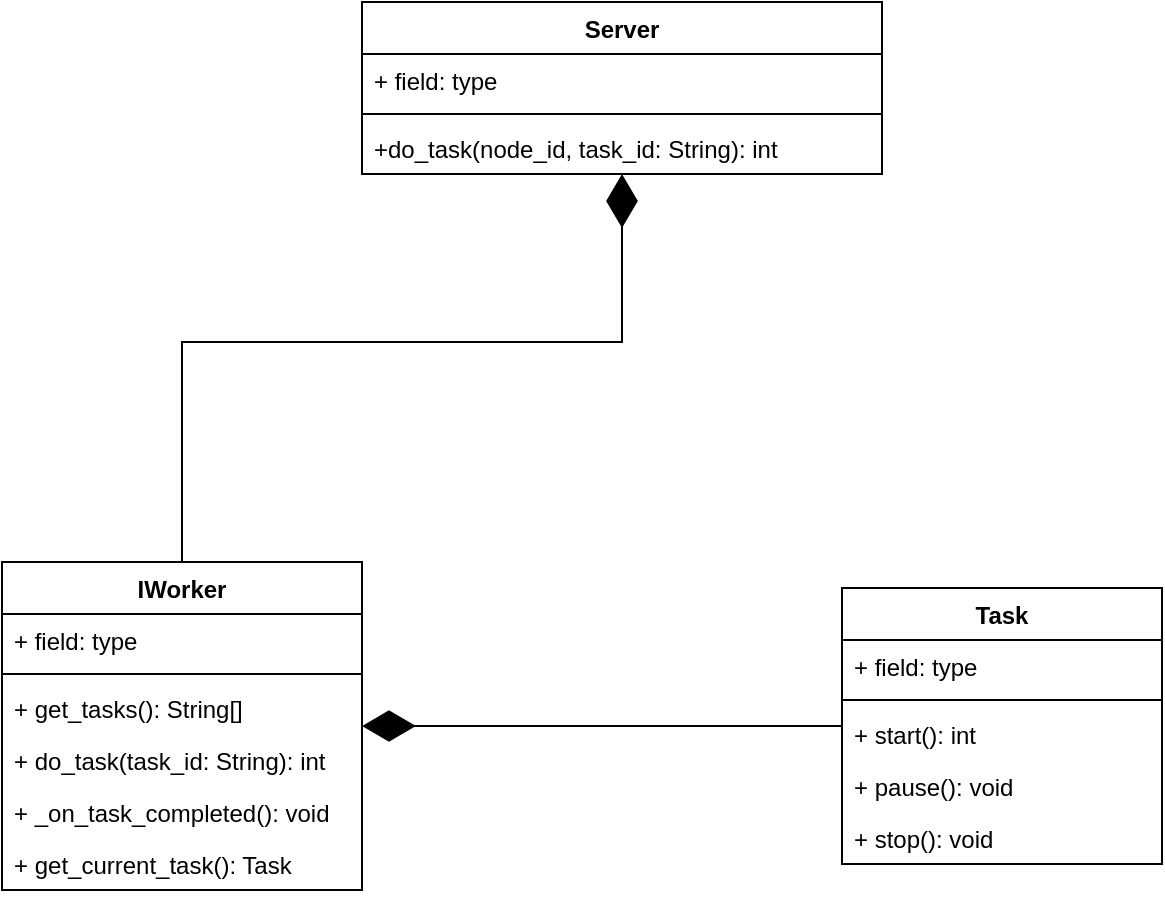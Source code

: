 <mxfile version="21.1.2" type="device">
  <diagram name="Seite-1" id="Rq7WY8Bnx5iAn5mEwV2S">
    <mxGraphModel dx="1418" dy="1989" grid="1" gridSize="10" guides="1" tooltips="1" connect="1" arrows="1" fold="1" page="1" pageScale="1" pageWidth="827" pageHeight="1169" math="0" shadow="0">
      <root>
        <mxCell id="0" />
        <mxCell id="1" parent="0" />
        <mxCell id="5dACdSMe_PAP9fYF3nIo-1" value="IWorker" style="swimlane;fontStyle=1;align=center;verticalAlign=top;childLayout=stackLayout;horizontal=1;startSize=26;horizontalStack=0;resizeParent=1;resizeParentMax=0;resizeLast=0;collapsible=1;marginBottom=0;whiteSpace=wrap;html=1;" parent="1" vertex="1">
          <mxGeometry x="100" y="270" width="180" height="164" as="geometry" />
        </mxCell>
        <mxCell id="5dACdSMe_PAP9fYF3nIo-2" value="+ field: type" style="text;strokeColor=none;fillColor=none;align=left;verticalAlign=top;spacingLeft=4;spacingRight=4;overflow=hidden;rotatable=0;points=[[0,0.5],[1,0.5]];portConstraint=eastwest;whiteSpace=wrap;html=1;" parent="5dACdSMe_PAP9fYF3nIo-1" vertex="1">
          <mxGeometry y="26" width="180" height="26" as="geometry" />
        </mxCell>
        <mxCell id="5dACdSMe_PAP9fYF3nIo-3" value="" style="line;strokeWidth=1;fillColor=none;align=left;verticalAlign=middle;spacingTop=-1;spacingLeft=3;spacingRight=3;rotatable=0;labelPosition=right;points=[];portConstraint=eastwest;strokeColor=inherit;" parent="5dACdSMe_PAP9fYF3nIo-1" vertex="1">
          <mxGeometry y="52" width="180" height="8" as="geometry" />
        </mxCell>
        <mxCell id="5dACdSMe_PAP9fYF3nIo-4" value="+ get_tasks(): String[]" style="text;strokeColor=none;fillColor=none;align=left;verticalAlign=top;spacingLeft=4;spacingRight=4;overflow=hidden;rotatable=0;points=[[0,0.5],[1,0.5]];portConstraint=eastwest;whiteSpace=wrap;html=1;" parent="5dACdSMe_PAP9fYF3nIo-1" vertex="1">
          <mxGeometry y="60" width="180" height="26" as="geometry" />
        </mxCell>
        <mxCell id="5dACdSMe_PAP9fYF3nIo-9" value="+ do_task(task_id: String): int" style="text;strokeColor=none;fillColor=none;align=left;verticalAlign=top;spacingLeft=4;spacingRight=4;overflow=hidden;rotatable=0;points=[[0,0.5],[1,0.5]];portConstraint=eastwest;whiteSpace=wrap;html=1;" parent="5dACdSMe_PAP9fYF3nIo-1" vertex="1">
          <mxGeometry y="86" width="180" height="26" as="geometry" />
        </mxCell>
        <mxCell id="5dACdSMe_PAP9fYF3nIo-10" value="+ _on_task_completed(): void" style="text;strokeColor=none;fillColor=none;align=left;verticalAlign=top;spacingLeft=4;spacingRight=4;overflow=hidden;rotatable=0;points=[[0,0.5],[1,0.5]];portConstraint=eastwest;whiteSpace=wrap;html=1;" parent="5dACdSMe_PAP9fYF3nIo-1" vertex="1">
          <mxGeometry y="112" width="180" height="26" as="geometry" />
        </mxCell>
        <mxCell id="5dACdSMe_PAP9fYF3nIo-13" value="+ get_current_task(): Task" style="text;strokeColor=none;fillColor=none;align=left;verticalAlign=top;spacingLeft=4;spacingRight=4;overflow=hidden;rotatable=0;points=[[0,0.5],[1,0.5]];portConstraint=eastwest;whiteSpace=wrap;html=1;" parent="5dACdSMe_PAP9fYF3nIo-1" vertex="1">
          <mxGeometry y="138" width="180" height="26" as="geometry" />
        </mxCell>
        <mxCell id="5dACdSMe_PAP9fYF3nIo-5" value="Task" style="swimlane;fontStyle=1;align=center;verticalAlign=top;childLayout=stackLayout;horizontal=1;startSize=26;horizontalStack=0;resizeParent=1;resizeParentMax=0;resizeLast=0;collapsible=1;marginBottom=0;whiteSpace=wrap;html=1;" parent="1" vertex="1">
          <mxGeometry x="520" y="283" width="160" height="138" as="geometry" />
        </mxCell>
        <mxCell id="5dACdSMe_PAP9fYF3nIo-6" value="+ field: type" style="text;strokeColor=none;fillColor=none;align=left;verticalAlign=top;spacingLeft=4;spacingRight=4;overflow=hidden;rotatable=0;points=[[0,0.5],[1,0.5]];portConstraint=eastwest;whiteSpace=wrap;html=1;" parent="5dACdSMe_PAP9fYF3nIo-5" vertex="1">
          <mxGeometry y="26" width="160" height="26" as="geometry" />
        </mxCell>
        <mxCell id="5dACdSMe_PAP9fYF3nIo-7" value="" style="line;strokeWidth=1;fillColor=none;align=left;verticalAlign=middle;spacingTop=-1;spacingLeft=3;spacingRight=3;rotatable=0;labelPosition=right;points=[];portConstraint=eastwest;strokeColor=inherit;" parent="5dACdSMe_PAP9fYF3nIo-5" vertex="1">
          <mxGeometry y="52" width="160" height="8" as="geometry" />
        </mxCell>
        <mxCell id="5dACdSMe_PAP9fYF3nIo-8" value="+ start(): int" style="text;strokeColor=none;fillColor=none;align=left;verticalAlign=top;spacingLeft=4;spacingRight=4;overflow=hidden;rotatable=0;points=[[0,0.5],[1,0.5]];portConstraint=eastwest;whiteSpace=wrap;html=1;" parent="5dACdSMe_PAP9fYF3nIo-5" vertex="1">
          <mxGeometry y="60" width="160" height="26" as="geometry" />
        </mxCell>
        <mxCell id="5dACdSMe_PAP9fYF3nIo-11" value="+ pause(): void" style="text;strokeColor=none;fillColor=none;align=left;verticalAlign=top;spacingLeft=4;spacingRight=4;overflow=hidden;rotatable=0;points=[[0,0.5],[1,0.5]];portConstraint=eastwest;whiteSpace=wrap;html=1;" parent="5dACdSMe_PAP9fYF3nIo-5" vertex="1">
          <mxGeometry y="86" width="160" height="26" as="geometry" />
        </mxCell>
        <mxCell id="5dACdSMe_PAP9fYF3nIo-12" value="+ stop(): void" style="text;strokeColor=none;fillColor=none;align=left;verticalAlign=top;spacingLeft=4;spacingRight=4;overflow=hidden;rotatable=0;points=[[0,0.5],[1,0.5]];portConstraint=eastwest;whiteSpace=wrap;html=1;" parent="5dACdSMe_PAP9fYF3nIo-5" vertex="1">
          <mxGeometry y="112" width="160" height="26" as="geometry" />
        </mxCell>
        <mxCell id="5dACdSMe_PAP9fYF3nIo-14" value="" style="endArrow=diamondThin;endFill=1;endSize=24;html=1;rounded=0;" parent="1" source="5dACdSMe_PAP9fYF3nIo-5" target="5dACdSMe_PAP9fYF3nIo-1" edge="1">
          <mxGeometry width="160" relative="1" as="geometry">
            <mxPoint x="210" y="650" as="sourcePoint" />
            <mxPoint x="370" y="650" as="targetPoint" />
          </mxGeometry>
        </mxCell>
        <mxCell id="5dACdSMe_PAP9fYF3nIo-15" value="Server" style="swimlane;fontStyle=1;align=center;verticalAlign=top;childLayout=stackLayout;horizontal=1;startSize=26;horizontalStack=0;resizeParent=1;resizeParentMax=0;resizeLast=0;collapsible=1;marginBottom=0;whiteSpace=wrap;html=1;" parent="1" vertex="1">
          <mxGeometry x="280" y="-10" width="260" height="86" as="geometry" />
        </mxCell>
        <mxCell id="5dACdSMe_PAP9fYF3nIo-16" value="+ field: type" style="text;strokeColor=none;fillColor=none;align=left;verticalAlign=top;spacingLeft=4;spacingRight=4;overflow=hidden;rotatable=0;points=[[0,0.5],[1,0.5]];portConstraint=eastwest;whiteSpace=wrap;html=1;" parent="5dACdSMe_PAP9fYF3nIo-15" vertex="1">
          <mxGeometry y="26" width="260" height="26" as="geometry" />
        </mxCell>
        <mxCell id="5dACdSMe_PAP9fYF3nIo-17" value="" style="line;strokeWidth=1;fillColor=none;align=left;verticalAlign=middle;spacingTop=-1;spacingLeft=3;spacingRight=3;rotatable=0;labelPosition=right;points=[];portConstraint=eastwest;strokeColor=inherit;" parent="5dACdSMe_PAP9fYF3nIo-15" vertex="1">
          <mxGeometry y="52" width="260" height="8" as="geometry" />
        </mxCell>
        <mxCell id="5dACdSMe_PAP9fYF3nIo-18" value="+do_task(node_id, task_id: String): int" style="text;strokeColor=none;fillColor=none;align=left;verticalAlign=top;spacingLeft=4;spacingRight=4;overflow=hidden;rotatable=0;points=[[0,0.5],[1,0.5]];portConstraint=eastwest;whiteSpace=wrap;html=1;" parent="5dACdSMe_PAP9fYF3nIo-15" vertex="1">
          <mxGeometry y="60" width="260" height="26" as="geometry" />
        </mxCell>
        <mxCell id="5dACdSMe_PAP9fYF3nIo-19" value="" style="endArrow=diamondThin;endFill=1;endSize=24;html=1;rounded=0;" parent="1" source="5dACdSMe_PAP9fYF3nIo-1" target="5dACdSMe_PAP9fYF3nIo-15" edge="1">
          <mxGeometry width="160" relative="1" as="geometry">
            <mxPoint x="120" y="160" as="sourcePoint" />
            <mxPoint x="280" y="160" as="targetPoint" />
            <Array as="points">
              <mxPoint x="190" y="160" />
              <mxPoint x="410" y="160" />
            </Array>
          </mxGeometry>
        </mxCell>
      </root>
    </mxGraphModel>
  </diagram>
</mxfile>

